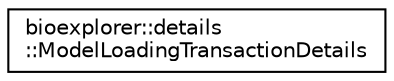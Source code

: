 digraph "Graphical Class Hierarchy"
{
 // LATEX_PDF_SIZE
  edge [fontname="Helvetica",fontsize="10",labelfontname="Helvetica",labelfontsize="10"];
  node [fontname="Helvetica",fontsize="10",shape=record];
  rankdir="LR";
  Node0 [label="bioexplorer::details\l::ModelLoadingTransactionDetails",height=0.2,width=0.4,color="black", fillcolor="white", style="filled",URL="$dc/d42/structbioexplorer_1_1details_1_1ModelLoadingTransactionDetails.html",tooltip="Structure defining how visible models are in the scene."];
}
